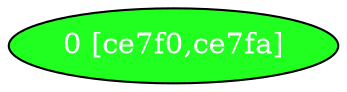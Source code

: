 diGraph libnss3{
	libnss3_0  [style=filled fillcolor="#20FF20" fontcolor="#ffffff" shape=oval label="0 [ce7f0,ce7fa]"]


}